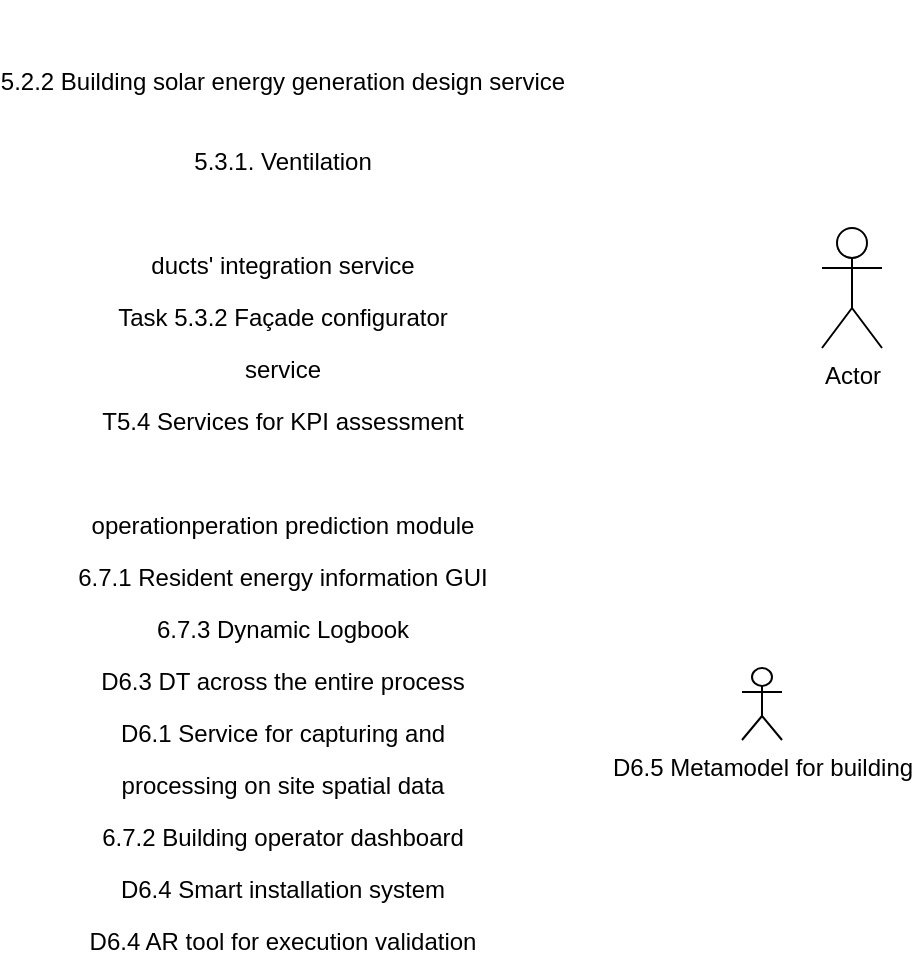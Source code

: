 <mxfile version="18.2.0" type="github"><diagram id="S6alP8AFgusNVIPdiEz2" name="Page-1"><mxGraphModel dx="976" dy="640" grid="1" gridSize="10" guides="1" tooltips="1" connect="1" arrows="1" fold="1" page="1" pageScale="1" pageWidth="850" pageHeight="1100" math="1" shadow="0"><root><mxCell id="0"/><mxCell id="1" parent="0"/><mxCell id="eF-SVIj_2MXKlNUmjs0d-10" value="D6.5 Metamodel for building " style="shape=umlActor;verticalLabelPosition=bottom;verticalAlign=top;html=1;outlineConnect=0;" vertex="1" parent="1"><mxGeometry x="490" y="443" width="20" height="36" as="geometry"/></mxCell><mxCell id="eF-SVIj_2MXKlNUmjs0d-20" value="Actor" style="shape=umlActor;verticalLabelPosition=bottom;verticalAlign=top;html=1;outlineConnect=0;" vertex="1" parent="1"><mxGeometry x="530" y="223" width="30" height="60" as="geometry"/></mxCell><mxCell id="eF-SVIj_2MXKlNUmjs0d-4" value="5.2.2 Building solar energy generation design service" style="shape=umlActor;verticalLabelPosition=bottom;verticalAlign=top;html=1;outlineConnect=0;fontFamily=Helvetica;fontSize=12;fontColor=default;align=center;strokeColor=default;fillColor=default;gradientColor=none;" vertex="1" parent="1"><mxGeometry x="260" y="110" height="26" as="geometry"/></mxCell><mxCell id="eF-SVIj_2MXKlNUmjs0d-5" value="5.3.1. Ventilation " style="shape=umlActor;verticalLabelPosition=bottom;verticalAlign=top;html=1;outlineConnect=0;fontFamily=Helvetica;fontSize=12;fontColor=default;align=center;strokeColor=default;fillColor=default;gradientColor=none;" vertex="1" parent="1"><mxGeometry x="260" y="150" height="26" as="geometry"/></mxCell><mxCell id="eF-SVIj_2MXKlNUmjs0d-6" value="ducts' integration service" style="shape=umlActor;verticalLabelPosition=bottom;verticalAlign=top;html=1;outlineConnect=0;fontFamily=Helvetica;fontSize=12;fontColor=default;align=center;strokeColor=default;fillColor=default;gradientColor=none;" vertex="1" parent="1"><mxGeometry x="260" y="202" height="26" as="geometry"/></mxCell><mxCell id="eF-SVIj_2MXKlNUmjs0d-7" value="Task 5.3.2 Façade configurator" style="shape=umlActor;verticalLabelPosition=bottom;verticalAlign=top;html=1;outlineConnect=0;fontFamily=Helvetica;fontSize=12;fontColor=default;align=center;strokeColor=default;fillColor=default;gradientColor=none;" vertex="1" parent="1"><mxGeometry x="260" y="228" height="26" as="geometry"/></mxCell><mxCell id="eF-SVIj_2MXKlNUmjs0d-8" value="service" style="shape=umlActor;verticalLabelPosition=bottom;verticalAlign=top;html=1;outlineConnect=0;fontFamily=Helvetica;fontSize=12;fontColor=default;align=center;strokeColor=default;fillColor=default;gradientColor=none;" vertex="1" parent="1"><mxGeometry x="260" y="254" height="26" as="geometry"/></mxCell><mxCell id="eF-SVIj_2MXKlNUmjs0d-9" value="T5.4 Services for KPI assessment" style="shape=umlActor;verticalLabelPosition=bottom;verticalAlign=top;html=1;outlineConnect=0;fontFamily=Helvetica;fontSize=12;fontColor=default;align=center;strokeColor=default;fillColor=default;gradientColor=none;" vertex="1" parent="1"><mxGeometry x="260" y="280" height="26" as="geometry"/></mxCell><mxCell id="eF-SVIj_2MXKlNUmjs0d-11" value="operationperation prediction module" style="shape=umlActor;verticalLabelPosition=bottom;verticalAlign=top;html=1;outlineConnect=0;fontFamily=Helvetica;fontSize=12;fontColor=default;align=center;strokeColor=default;fillColor=default;gradientColor=none;" vertex="1" parent="1"><mxGeometry x="260" y="332" height="26" as="geometry"/></mxCell><mxCell id="eF-SVIj_2MXKlNUmjs0d-12" value="6.7.1 Resident energy information GUI" style="shape=umlActor;verticalLabelPosition=bottom;verticalAlign=top;html=1;outlineConnect=0;fontFamily=Helvetica;fontSize=12;fontColor=default;align=center;strokeColor=default;fillColor=default;gradientColor=none;" vertex="1" parent="1"><mxGeometry x="260" y="358" height="26" as="geometry"/></mxCell><mxCell id="eF-SVIj_2MXKlNUmjs0d-13" value="6.7.3 Dynamic Logbook" style="shape=umlActor;verticalLabelPosition=bottom;verticalAlign=top;html=1;outlineConnect=0;fontFamily=Helvetica;fontSize=12;fontColor=default;align=center;strokeColor=default;fillColor=default;gradientColor=none;" vertex="1" parent="1"><mxGeometry x="260" y="384" height="26" as="geometry"/></mxCell><mxCell id="eF-SVIj_2MXKlNUmjs0d-14" value="D6.3 DT across the entire process" style="shape=umlActor;verticalLabelPosition=bottom;verticalAlign=top;html=1;outlineConnect=0;fontFamily=Helvetica;fontSize=12;fontColor=default;align=center;strokeColor=default;fillColor=default;gradientColor=none;" vertex="1" parent="1"><mxGeometry x="260" y="410" height="26" as="geometry"/></mxCell><mxCell id="eF-SVIj_2MXKlNUmjs0d-15" value="D6.1 Service for capturing and " style="shape=umlActor;verticalLabelPosition=bottom;verticalAlign=top;html=1;outlineConnect=0;fontFamily=Helvetica;fontSize=12;fontColor=default;align=center;strokeColor=default;fillColor=default;gradientColor=none;" vertex="1" parent="1"><mxGeometry x="260" y="436" height="26" as="geometry"/></mxCell><mxCell id="eF-SVIj_2MXKlNUmjs0d-16" value="processing on site spatial data" style="shape=umlActor;verticalLabelPosition=bottom;verticalAlign=top;html=1;outlineConnect=0;fontFamily=Helvetica;fontSize=12;fontColor=default;align=center;strokeColor=default;fillColor=default;gradientColor=none;" vertex="1" parent="1"><mxGeometry x="260" y="462" height="26" as="geometry"/></mxCell><mxCell id="eF-SVIj_2MXKlNUmjs0d-17" value="6.7.2 Building operator dashboard" style="shape=umlActor;verticalLabelPosition=bottom;verticalAlign=top;html=1;outlineConnect=0;fontFamily=Helvetica;fontSize=12;fontColor=default;align=center;strokeColor=default;fillColor=default;gradientColor=none;" vertex="1" parent="1"><mxGeometry x="260" y="488" height="26" as="geometry"/></mxCell><mxCell id="eF-SVIj_2MXKlNUmjs0d-18" value="D6.4 Smart installation system" style="shape=umlActor;verticalLabelPosition=bottom;verticalAlign=top;html=1;outlineConnect=0;fontFamily=Helvetica;fontSize=12;fontColor=default;align=center;strokeColor=default;fillColor=default;gradientColor=none;" vertex="1" parent="1"><mxGeometry x="260" y="514" height="26" as="geometry"/></mxCell><mxCell id="eF-SVIj_2MXKlNUmjs0d-19" value="D6.4 AR tool for execution validation" style="shape=umlActor;verticalLabelPosition=bottom;verticalAlign=top;html=1;outlineConnect=0;fontFamily=Helvetica;fontSize=12;fontColor=default;align=center;strokeColor=default;fillColor=default;gradientColor=none;" vertex="1" parent="1"><mxGeometry x="260" y="540" height="26" as="geometry"/></mxCell></root></mxGraphModel></diagram></mxfile>